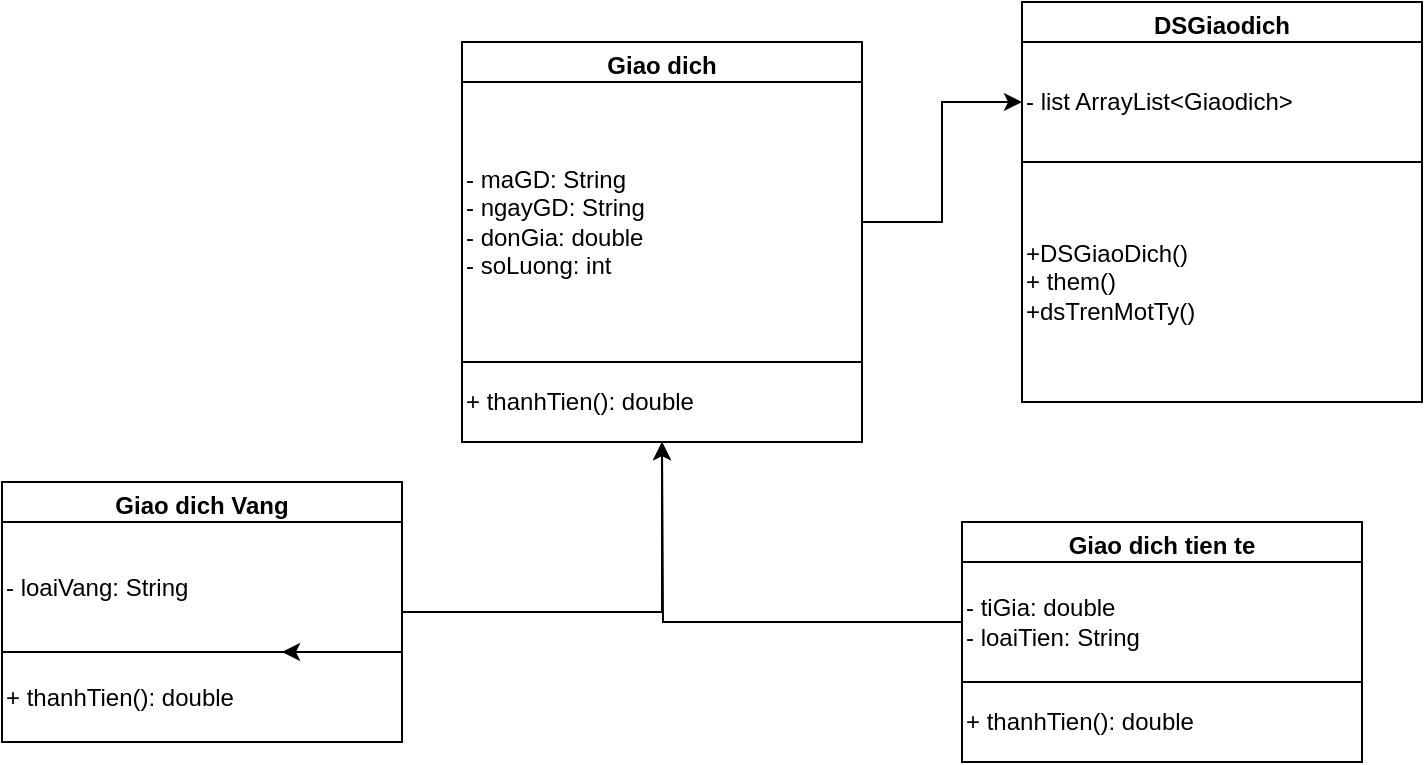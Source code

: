 <mxfile version="21.0.10" type="device"><diagram name="Page-1" id="xnQdnRlnChJZWLuelOaA"><mxGraphModel dx="1050" dy="577" grid="1" gridSize="10" guides="1" tooltips="1" connect="1" arrows="1" fold="1" page="1" pageScale="1" pageWidth="850" pageHeight="1100" math="0" shadow="0"><root><mxCell id="0"/><mxCell id="1" parent="0"/><mxCell id="h000Kj_cNlZ6qzXKwTTg-1" value="Giao dich" style="swimlane;whiteSpace=wrap;html=1;" vertex="1" parent="1"><mxGeometry x="310" y="40" width="200" height="200" as="geometry"/></mxCell><mxCell id="h000Kj_cNlZ6qzXKwTTg-2" value="- maGD: String&lt;br&gt;- ngayGD: String&lt;br&gt;- donGia: double&lt;br&gt;- soLuong: int" style="rounded=0;whiteSpace=wrap;html=1;align=left;" vertex="1" parent="h000Kj_cNlZ6qzXKwTTg-1"><mxGeometry y="20" width="200" height="140" as="geometry"/></mxCell><mxCell id="h000Kj_cNlZ6qzXKwTTg-8" value="+ thanhTien(): double" style="rounded=0;whiteSpace=wrap;html=1;align=left;" vertex="1" parent="h000Kj_cNlZ6qzXKwTTg-1"><mxGeometry y="160" width="200" height="40" as="geometry"/></mxCell><mxCell id="h000Kj_cNlZ6qzXKwTTg-12" style="edgeStyle=orthogonalEdgeStyle;rounded=0;orthogonalLoop=1;jettySize=auto;html=1;entryX=0.5;entryY=1;entryDx=0;entryDy=0;" edge="1" parent="1" source="h000Kj_cNlZ6qzXKwTTg-4" target="h000Kj_cNlZ6qzXKwTTg-1"><mxGeometry relative="1" as="geometry"/></mxCell><mxCell id="h000Kj_cNlZ6qzXKwTTg-4" value="Giao dich Vang" style="swimlane;whiteSpace=wrap;html=1;" vertex="1" parent="1"><mxGeometry x="80" y="260" width="200" height="130" as="geometry"/></mxCell><mxCell id="h000Kj_cNlZ6qzXKwTTg-9" value="+ thanhTien(): double" style="rounded=0;whiteSpace=wrap;html=1;align=left;" vertex="1" parent="h000Kj_cNlZ6qzXKwTTg-4"><mxGeometry y="85" width="200" height="45" as="geometry"/></mxCell><mxCell id="h000Kj_cNlZ6qzXKwTTg-5" value="- loaiVang: String" style="rounded=0;whiteSpace=wrap;html=1;align=left;" vertex="1" parent="h000Kj_cNlZ6qzXKwTTg-4"><mxGeometry y="20" width="200" height="65" as="geometry"/></mxCell><mxCell id="h000Kj_cNlZ6qzXKwTTg-11" style="edgeStyle=orthogonalEdgeStyle;rounded=0;orthogonalLoop=1;jettySize=auto;html=1;exitX=0.75;exitY=0;exitDx=0;exitDy=0;entryX=0.7;entryY=0;entryDx=0;entryDy=0;entryPerimeter=0;" edge="1" parent="h000Kj_cNlZ6qzXKwTTg-4" source="h000Kj_cNlZ6qzXKwTTg-9" target="h000Kj_cNlZ6qzXKwTTg-9"><mxGeometry relative="1" as="geometry"/></mxCell><mxCell id="h000Kj_cNlZ6qzXKwTTg-6" value="Giao dich tien te" style="swimlane;whiteSpace=wrap;html=1;" vertex="1" parent="1"><mxGeometry x="560" y="280" width="200" height="120" as="geometry"/></mxCell><mxCell id="h000Kj_cNlZ6qzXKwTTg-10" value="+ thanhTien(): double" style="rounded=0;whiteSpace=wrap;html=1;align=left;" vertex="1" parent="h000Kj_cNlZ6qzXKwTTg-6"><mxGeometry y="80" width="200" height="40" as="geometry"/></mxCell><mxCell id="h000Kj_cNlZ6qzXKwTTg-13" style="edgeStyle=orthogonalEdgeStyle;rounded=0;orthogonalLoop=1;jettySize=auto;html=1;" edge="1" parent="h000Kj_cNlZ6qzXKwTTg-6" source="h000Kj_cNlZ6qzXKwTTg-7"><mxGeometry relative="1" as="geometry"><mxPoint x="-150" y="-40" as="targetPoint"/></mxGeometry></mxCell><mxCell id="h000Kj_cNlZ6qzXKwTTg-7" value="- tiGia: double&lt;br&gt;- loaiTien: String" style="rounded=0;whiteSpace=wrap;html=1;align=left;" vertex="1" parent="h000Kj_cNlZ6qzXKwTTg-6"><mxGeometry y="20" width="200" height="60" as="geometry"/></mxCell><mxCell id="h000Kj_cNlZ6qzXKwTTg-14" value="DSGiaodich" style="swimlane;whiteSpace=wrap;html=1;" vertex="1" parent="1"><mxGeometry x="590" y="20" width="200" height="200" as="geometry"/></mxCell><mxCell id="h000Kj_cNlZ6qzXKwTTg-15" value="- list ArrayList&amp;lt;Giaodich&amp;gt;" style="rounded=0;whiteSpace=wrap;html=1;align=left;" vertex="1" parent="h000Kj_cNlZ6qzXKwTTg-14"><mxGeometry y="20" width="200" height="60" as="geometry"/></mxCell><mxCell id="h000Kj_cNlZ6qzXKwTTg-16" value="+DSGiaoDich()&lt;br&gt;+ them()&lt;br&gt;+dsTrenMotTy()" style="rounded=0;whiteSpace=wrap;html=1;align=left;" vertex="1" parent="h000Kj_cNlZ6qzXKwTTg-14"><mxGeometry y="80" width="200" height="120" as="geometry"/></mxCell><mxCell id="h000Kj_cNlZ6qzXKwTTg-17" style="edgeStyle=orthogonalEdgeStyle;rounded=0;orthogonalLoop=1;jettySize=auto;html=1;entryX=0;entryY=0.5;entryDx=0;entryDy=0;" edge="1" parent="1" source="h000Kj_cNlZ6qzXKwTTg-2" target="h000Kj_cNlZ6qzXKwTTg-15"><mxGeometry relative="1" as="geometry"/></mxCell></root></mxGraphModel></diagram></mxfile>
